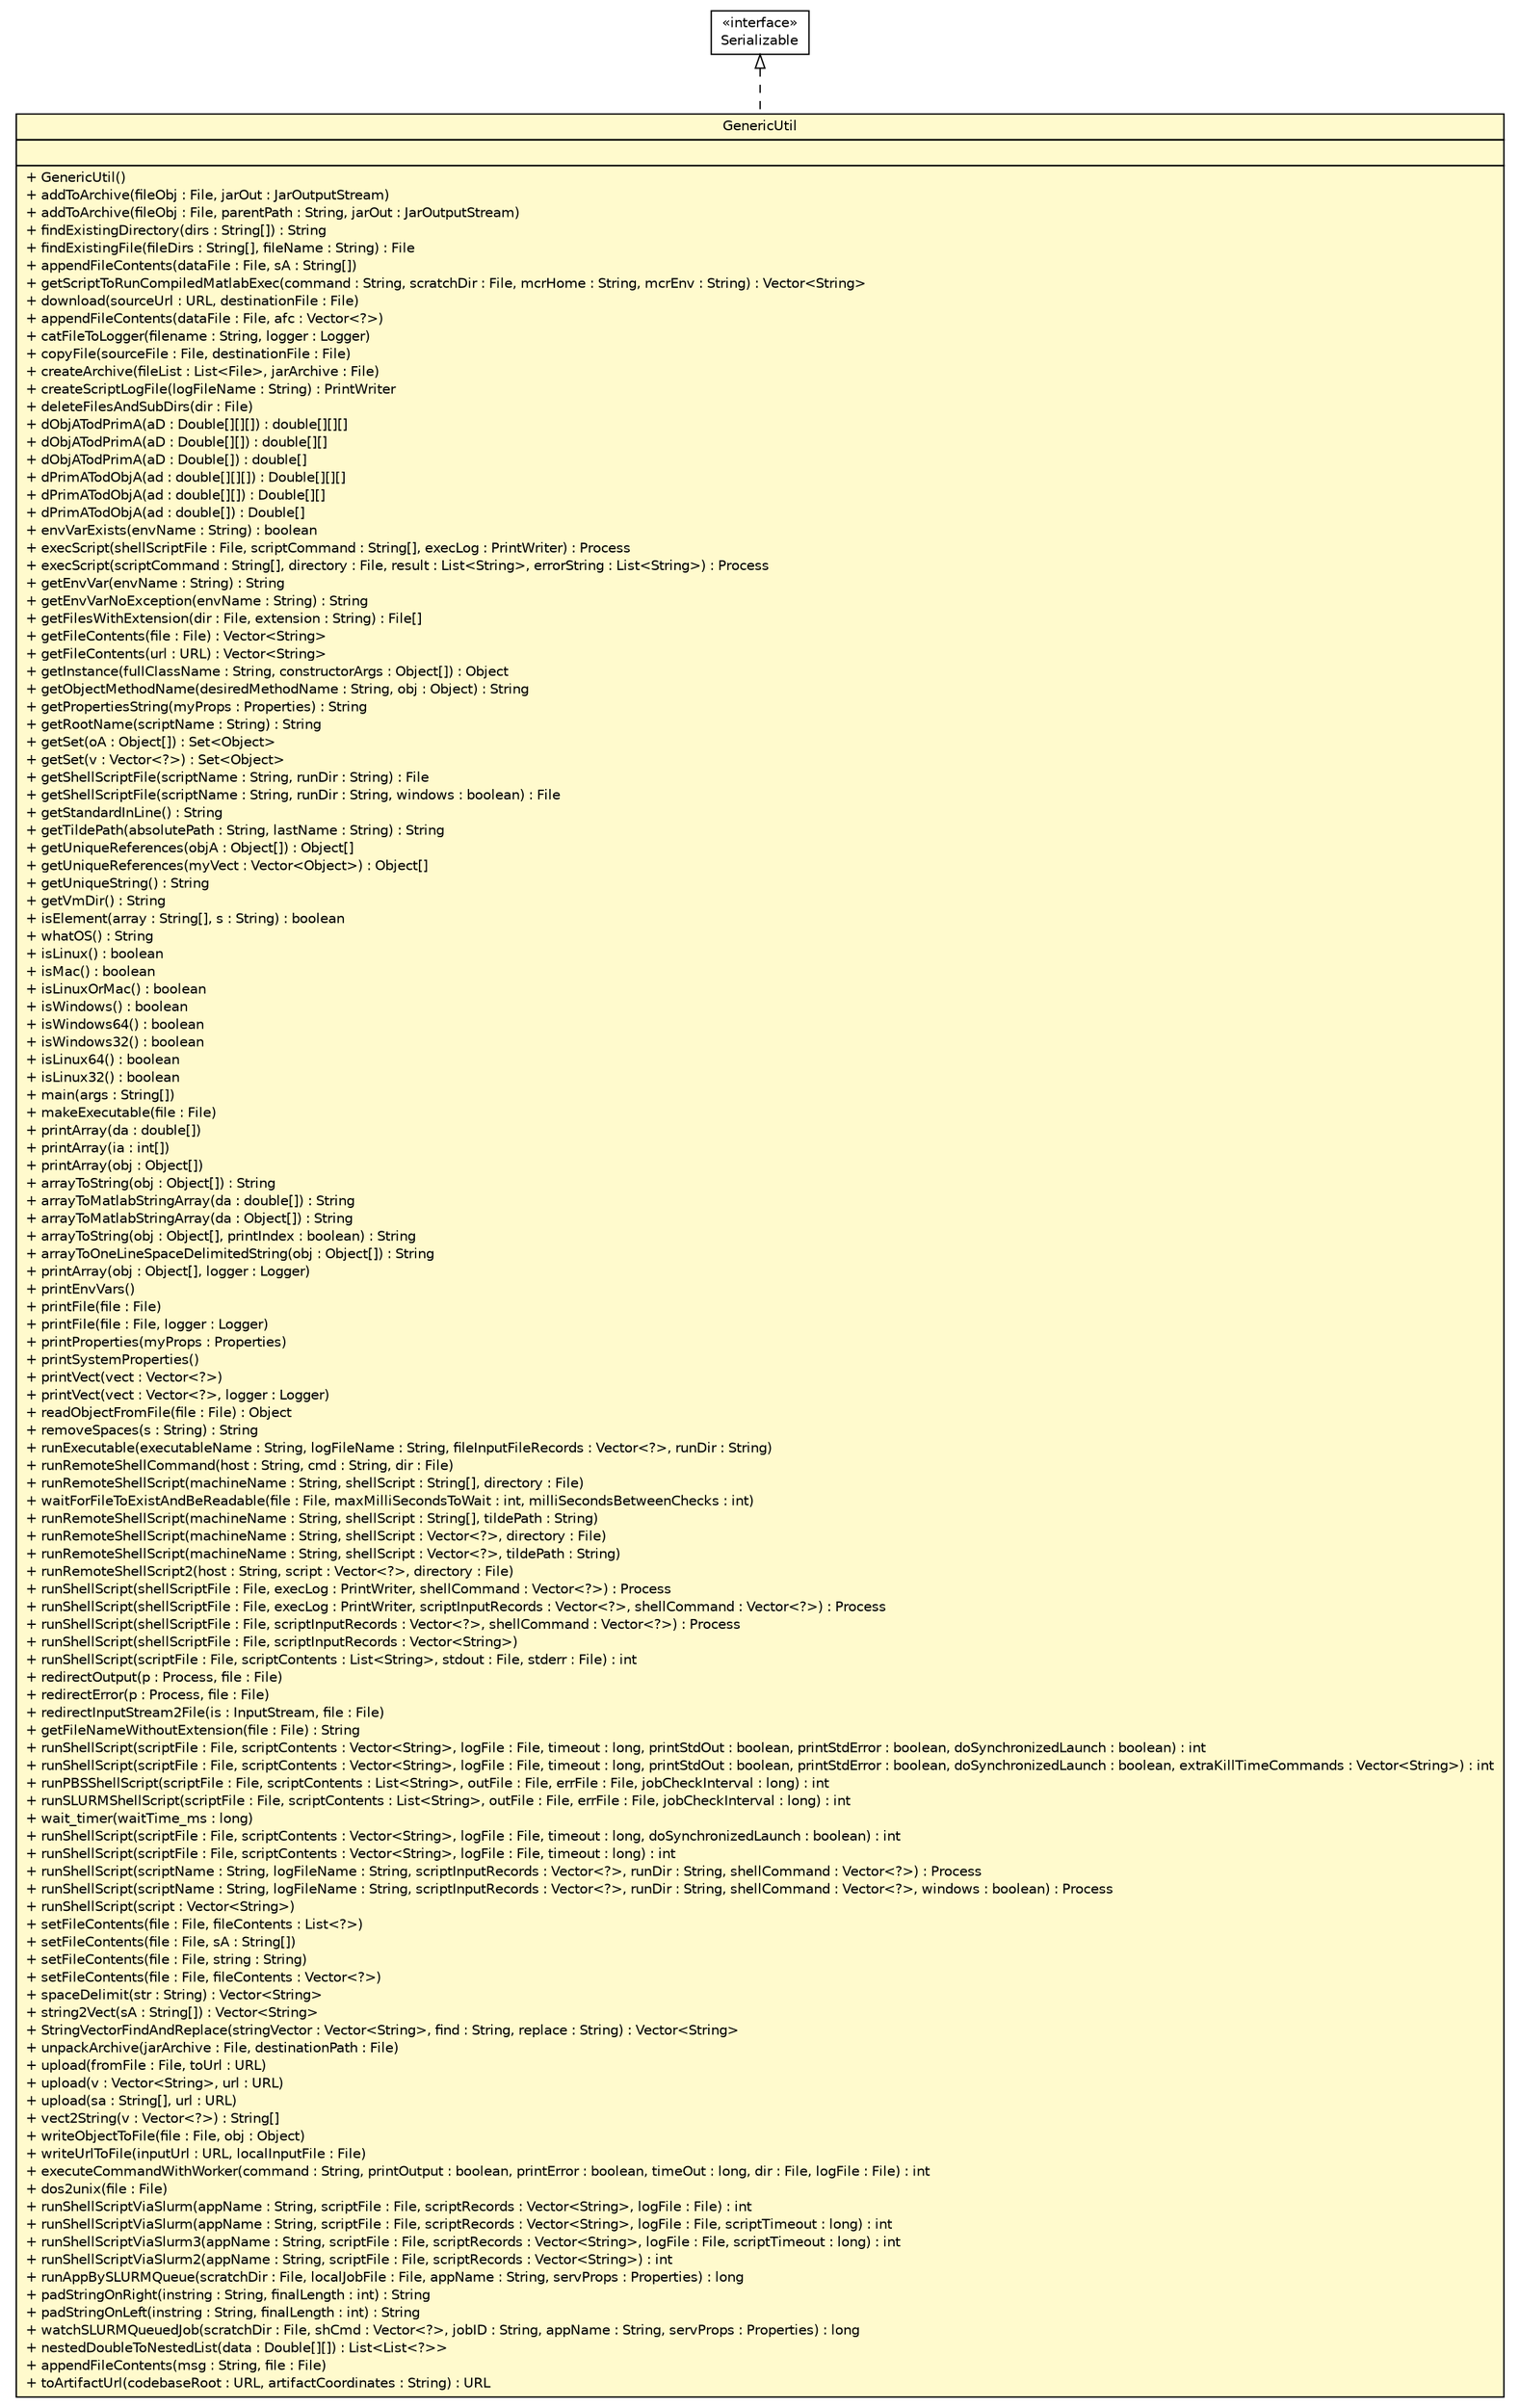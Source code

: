 #!/usr/local/bin/dot
#
# Class diagram 
# Generated by UMLGraph version R5_6 (http://www.umlgraph.org/)
#

digraph G {
	edge [fontname="Helvetica",fontsize=10,labelfontname="Helvetica",labelfontsize=10];
	node [fontname="Helvetica",fontsize=10,shape=plaintext];
	nodesep=0.25;
	ranksep=0.5;
	// sorcer.util.GenericUtil
	c260828 [label=<<table title="sorcer.util.GenericUtil" border="0" cellborder="1" cellspacing="0" cellpadding="2" port="p" bgcolor="lemonChiffon" href="./GenericUtil.html">
		<tr><td><table border="0" cellspacing="0" cellpadding="1">
<tr><td align="center" balign="center"> GenericUtil </td></tr>
		</table></td></tr>
		<tr><td><table border="0" cellspacing="0" cellpadding="1">
<tr><td align="left" balign="left">  </td></tr>
		</table></td></tr>
		<tr><td><table border="0" cellspacing="0" cellpadding="1">
<tr><td align="left" balign="left"> + GenericUtil() </td></tr>
<tr><td align="left" balign="left"> + addToArchive(fileObj : File, jarOut : JarOutputStream) </td></tr>
<tr><td align="left" balign="left"> + addToArchive(fileObj : File, parentPath : String, jarOut : JarOutputStream) </td></tr>
<tr><td align="left" balign="left"> + findExistingDirectory(dirs : String[]) : String </td></tr>
<tr><td align="left" balign="left"> + findExistingFile(fileDirs : String[], fileName : String) : File </td></tr>
<tr><td align="left" balign="left"> + appendFileContents(dataFile : File, sA : String[]) </td></tr>
<tr><td align="left" balign="left"> + getScriptToRunCompiledMatlabExec(command : String, scratchDir : File, mcrHome : String, mcrEnv : String) : Vector&lt;String&gt; </td></tr>
<tr><td align="left" balign="left"> + download(sourceUrl : URL, destinationFile : File) </td></tr>
<tr><td align="left" balign="left"> + appendFileContents(dataFile : File, afc : Vector&lt;?&gt;) </td></tr>
<tr><td align="left" balign="left"> + catFileToLogger(filename : String, logger : Logger) </td></tr>
<tr><td align="left" balign="left"> + copyFile(sourceFile : File, destinationFile : File) </td></tr>
<tr><td align="left" balign="left"> + createArchive(fileList : List&lt;File&gt;, jarArchive : File) </td></tr>
<tr><td align="left" balign="left"> + createScriptLogFile(logFileName : String) : PrintWriter </td></tr>
<tr><td align="left" balign="left"> + deleteFilesAndSubDirs(dir : File) </td></tr>
<tr><td align="left" balign="left"> + dObjATodPrimA(aD : Double[][][]) : double[][][] </td></tr>
<tr><td align="left" balign="left"> + dObjATodPrimA(aD : Double[][]) : double[][] </td></tr>
<tr><td align="left" balign="left"> + dObjATodPrimA(aD : Double[]) : double[] </td></tr>
<tr><td align="left" balign="left"> + dPrimATodObjA(ad : double[][][]) : Double[][][] </td></tr>
<tr><td align="left" balign="left"> + dPrimATodObjA(ad : double[][]) : Double[][] </td></tr>
<tr><td align="left" balign="left"> + dPrimATodObjA(ad : double[]) : Double[] </td></tr>
<tr><td align="left" balign="left"> + envVarExists(envName : String) : boolean </td></tr>
<tr><td align="left" balign="left"> + execScript(shellScriptFile : File, scriptCommand : String[], execLog : PrintWriter) : Process </td></tr>
<tr><td align="left" balign="left"> + execScript(scriptCommand : String[], directory : File, result : List&lt;String&gt;, errorString : List&lt;String&gt;) : Process </td></tr>
<tr><td align="left" balign="left"> + getEnvVar(envName : String) : String </td></tr>
<tr><td align="left" balign="left"> + getEnvVarNoException(envName : String) : String </td></tr>
<tr><td align="left" balign="left"> + getFilesWithExtension(dir : File, extension : String) : File[] </td></tr>
<tr><td align="left" balign="left"> + getFileContents(file : File) : Vector&lt;String&gt; </td></tr>
<tr><td align="left" balign="left"> + getFileContents(url : URL) : Vector&lt;String&gt; </td></tr>
<tr><td align="left" balign="left"> + getInstance(fullClassName : String, constructorArgs : Object[]) : Object </td></tr>
<tr><td align="left" balign="left"> + getObjectMethodName(desiredMethodName : String, obj : Object) : String </td></tr>
<tr><td align="left" balign="left"> + getPropertiesString(myProps : Properties) : String </td></tr>
<tr><td align="left" balign="left"> + getRootName(scriptName : String) : String </td></tr>
<tr><td align="left" balign="left"> + getSet(oA : Object[]) : Set&lt;Object&gt; </td></tr>
<tr><td align="left" balign="left"> + getSet(v : Vector&lt;?&gt;) : Set&lt;Object&gt; </td></tr>
<tr><td align="left" balign="left"> + getShellScriptFile(scriptName : String, runDir : String) : File </td></tr>
<tr><td align="left" balign="left"> + getShellScriptFile(scriptName : String, runDir : String, windows : boolean) : File </td></tr>
<tr><td align="left" balign="left"> + getStandardInLine() : String </td></tr>
<tr><td align="left" balign="left"> + getTildePath(absolutePath : String, lastName : String) : String </td></tr>
<tr><td align="left" balign="left"> + getUniqueReferences(objA : Object[]) : Object[] </td></tr>
<tr><td align="left" balign="left"> + getUniqueReferences(myVect : Vector&lt;Object&gt;) : Object[] </td></tr>
<tr><td align="left" balign="left"> + getUniqueString() : String </td></tr>
<tr><td align="left" balign="left"> + getVmDir() : String </td></tr>
<tr><td align="left" balign="left"> + isElement(array : String[], s : String) : boolean </td></tr>
<tr><td align="left" balign="left"> + whatOS() : String </td></tr>
<tr><td align="left" balign="left"> + isLinux() : boolean </td></tr>
<tr><td align="left" balign="left"> + isMac() : boolean </td></tr>
<tr><td align="left" balign="left"> + isLinuxOrMac() : boolean </td></tr>
<tr><td align="left" balign="left"> + isWindows() : boolean </td></tr>
<tr><td align="left" balign="left"> + isWindows64() : boolean </td></tr>
<tr><td align="left" balign="left"> + isWindows32() : boolean </td></tr>
<tr><td align="left" balign="left"> + isLinux64() : boolean </td></tr>
<tr><td align="left" balign="left"> + isLinux32() : boolean </td></tr>
<tr><td align="left" balign="left"> + main(args : String[]) </td></tr>
<tr><td align="left" balign="left"> + makeExecutable(file : File) </td></tr>
<tr><td align="left" balign="left"> + printArray(da : double[]) </td></tr>
<tr><td align="left" balign="left"> + printArray(ia : int[]) </td></tr>
<tr><td align="left" balign="left"> + printArray(obj : Object[]) </td></tr>
<tr><td align="left" balign="left"> + arrayToString(obj : Object[]) : String </td></tr>
<tr><td align="left" balign="left"> + arrayToMatlabStringArray(da : double[]) : String </td></tr>
<tr><td align="left" balign="left"> + arrayToMatlabStringArray(da : Object[]) : String </td></tr>
<tr><td align="left" balign="left"> + arrayToString(obj : Object[], printIndex : boolean) : String </td></tr>
<tr><td align="left" balign="left"> + arrayToOneLineSpaceDelimitedString(obj : Object[]) : String </td></tr>
<tr><td align="left" balign="left"> + printArray(obj : Object[], logger : Logger) </td></tr>
<tr><td align="left" balign="left"> + printEnvVars() </td></tr>
<tr><td align="left" balign="left"> + printFile(file : File) </td></tr>
<tr><td align="left" balign="left"> + printFile(file : File, logger : Logger) </td></tr>
<tr><td align="left" balign="left"> + printProperties(myProps : Properties) </td></tr>
<tr><td align="left" balign="left"> + printSystemProperties() </td></tr>
<tr><td align="left" balign="left"> + printVect(vect : Vector&lt;?&gt;) </td></tr>
<tr><td align="left" balign="left"> + printVect(vect : Vector&lt;?&gt;, logger : Logger) </td></tr>
<tr><td align="left" balign="left"> + readObjectFromFile(file : File) : Object </td></tr>
<tr><td align="left" balign="left"> + removeSpaces(s : String) : String </td></tr>
<tr><td align="left" balign="left"> + runExecutable(executableName : String, logFileName : String, fileInputFileRecords : Vector&lt;?&gt;, runDir : String) </td></tr>
<tr><td align="left" balign="left"> + runRemoteShellCommand(host : String, cmd : String, dir : File) </td></tr>
<tr><td align="left" balign="left"> + runRemoteShellScript(machineName : String, shellScript : String[], directory : File) </td></tr>
<tr><td align="left" balign="left"> + waitForFileToExistAndBeReadable(file : File, maxMilliSecondsToWait : int, milliSecondsBetweenChecks : int) </td></tr>
<tr><td align="left" balign="left"> + runRemoteShellScript(machineName : String, shellScript : String[], tildePath : String) </td></tr>
<tr><td align="left" balign="left"> + runRemoteShellScript(machineName : String, shellScript : Vector&lt;?&gt;, directory : File) </td></tr>
<tr><td align="left" balign="left"> + runRemoteShellScript(machineName : String, shellScript : Vector&lt;?&gt;, tildePath : String) </td></tr>
<tr><td align="left" balign="left"> + runRemoteShellScript2(host : String, script : Vector&lt;?&gt;, directory : File) </td></tr>
<tr><td align="left" balign="left"> + runShellScript(shellScriptFile : File, execLog : PrintWriter, shellCommand : Vector&lt;?&gt;) : Process </td></tr>
<tr><td align="left" balign="left"> + runShellScript(shellScriptFile : File, execLog : PrintWriter, scriptInputRecords : Vector&lt;?&gt;, shellCommand : Vector&lt;?&gt;) : Process </td></tr>
<tr><td align="left" balign="left"> + runShellScript(shellScriptFile : File, scriptInputRecords : Vector&lt;?&gt;, shellCommand : Vector&lt;?&gt;) : Process </td></tr>
<tr><td align="left" balign="left"> + runShellScript(shellScriptFile : File, scriptInputRecords : Vector&lt;String&gt;) </td></tr>
<tr><td align="left" balign="left"> + runShellScript(scriptFile : File, scriptContents : List&lt;String&gt;, stdout : File, stderr : File) : int </td></tr>
<tr><td align="left" balign="left"> + redirectOutput(p : Process, file : File) </td></tr>
<tr><td align="left" balign="left"> + redirectError(p : Process, file : File) </td></tr>
<tr><td align="left" balign="left"> + redirectInputStream2File(is : InputStream, file : File) </td></tr>
<tr><td align="left" balign="left"> + getFileNameWithoutExtension(file : File) : String </td></tr>
<tr><td align="left" balign="left"> + runShellScript(scriptFile : File, scriptContents : Vector&lt;String&gt;, logFile : File, timeout : long, printStdOut : boolean, printStdError : boolean, doSynchronizedLaunch : boolean) : int </td></tr>
<tr><td align="left" balign="left"> + runShellScript(scriptFile : File, scriptContents : Vector&lt;String&gt;, logFile : File, timeout : long, printStdOut : boolean, printStdError : boolean, doSynchronizedLaunch : boolean, extraKillTimeCommands : Vector&lt;String&gt;) : int </td></tr>
<tr><td align="left" balign="left"> + runPBSShellScript(scriptFile : File, scriptContents : List&lt;String&gt;, outFile : File, errFile : File, jobCheckInterval : long) : int </td></tr>
<tr><td align="left" balign="left"> + runSLURMShellScript(scriptFile : File, scriptContents : List&lt;String&gt;, outFile : File, errFile : File, jobCheckInterval : long) : int </td></tr>
<tr><td align="left" balign="left"> + wait_timer(waitTime_ms : long) </td></tr>
<tr><td align="left" balign="left"> + runShellScript(scriptFile : File, scriptContents : Vector&lt;String&gt;, logFile : File, timeout : long, doSynchronizedLaunch : boolean) : int </td></tr>
<tr><td align="left" balign="left"> + runShellScript(scriptFile : File, scriptContents : Vector&lt;String&gt;, logFile : File, timeout : long) : int </td></tr>
<tr><td align="left" balign="left"> + runShellScript(scriptName : String, logFileName : String, scriptInputRecords : Vector&lt;?&gt;, runDir : String, shellCommand : Vector&lt;?&gt;) : Process </td></tr>
<tr><td align="left" balign="left"> + runShellScript(scriptName : String, logFileName : String, scriptInputRecords : Vector&lt;?&gt;, runDir : String, shellCommand : Vector&lt;?&gt;, windows : boolean) : Process </td></tr>
<tr><td align="left" balign="left"> + runShellScript(script : Vector&lt;String&gt;) </td></tr>
<tr><td align="left" balign="left"> + setFileContents(file : File, fileContents : List&lt;?&gt;) </td></tr>
<tr><td align="left" balign="left"> + setFileContents(file : File, sA : String[]) </td></tr>
<tr><td align="left" balign="left"> + setFileContents(file : File, string : String) </td></tr>
<tr><td align="left" balign="left"> + setFileContents(file : File, fileContents : Vector&lt;?&gt;) </td></tr>
<tr><td align="left" balign="left"> + spaceDelimit(str : String) : Vector&lt;String&gt; </td></tr>
<tr><td align="left" balign="left"> + string2Vect(sA : String[]) : Vector&lt;String&gt; </td></tr>
<tr><td align="left" balign="left"> + StringVectorFindAndReplace(stringVector : Vector&lt;String&gt;, find : String, replace : String) : Vector&lt;String&gt; </td></tr>
<tr><td align="left" balign="left"> + unpackArchive(jarArchive : File, destinationPath : File) </td></tr>
<tr><td align="left" balign="left"> + upload(fromFile : File, toUrl : URL) </td></tr>
<tr><td align="left" balign="left"> + upload(v : Vector&lt;String&gt;, url : URL) </td></tr>
<tr><td align="left" balign="left"> + upload(sa : String[], url : URL) </td></tr>
<tr><td align="left" balign="left"> + vect2String(v : Vector&lt;?&gt;) : String[] </td></tr>
<tr><td align="left" balign="left"> + writeObjectToFile(file : File, obj : Object) </td></tr>
<tr><td align="left" balign="left"> + writeUrlToFile(inputUrl : URL, localInputFile : File) </td></tr>
<tr><td align="left" balign="left"> + executeCommandWithWorker(command : String, printOutput : boolean, printError : boolean, timeOut : long, dir : File, logFile : File) : int </td></tr>
<tr><td align="left" balign="left"> + dos2unix(file : File) </td></tr>
<tr><td align="left" balign="left"> + runShellScriptViaSlurm(appName : String, scriptFile : File, scriptRecords : Vector&lt;String&gt;, logFile : File) : int </td></tr>
<tr><td align="left" balign="left"> + runShellScriptViaSlurm(appName : String, scriptFile : File, scriptRecords : Vector&lt;String&gt;, logFile : File, scriptTimeout : long) : int </td></tr>
<tr><td align="left" balign="left"> + runShellScriptViaSlurm3(appName : String, scriptFile : File, scriptRecords : Vector&lt;String&gt;, logFile : File, scriptTimeout : long) : int </td></tr>
<tr><td align="left" balign="left"> + runShellScriptViaSlurm2(appName : String, scriptFile : File, scriptRecords : Vector&lt;String&gt;) : int </td></tr>
<tr><td align="left" balign="left"> + runAppBySLURMQueue(scratchDir : File, localJobFile : File, appName : String, servProps : Properties) : long </td></tr>
<tr><td align="left" balign="left"> + padStringOnRight(instring : String, finalLength : int) : String </td></tr>
<tr><td align="left" balign="left"> + padStringOnLeft(instring : String, finalLength : int) : String </td></tr>
<tr><td align="left" balign="left"> + watchSLURMQueuedJob(scratchDir : File, shCmd : Vector&lt;?&gt;, jobID : String, appName : String, servProps : Properties) : long </td></tr>
<tr><td align="left" balign="left"> + nestedDoubleToNestedList(data : Double[][]) : List&lt;List&lt;?&gt;&gt; </td></tr>
<tr><td align="left" balign="left"> + appendFileContents(msg : String, file : File) </td></tr>
<tr><td align="left" balign="left"> + toArtifactUrl(codebaseRoot : URL, artifactCoordinates : String) : URL </td></tr>
		</table></td></tr>
		</table>>, URL="./GenericUtil.html", fontname="Helvetica", fontcolor="black", fontsize=10.0];
	//sorcer.util.GenericUtil implements java.io.Serializable
	c261518:p -> c260828:p [dir=back,arrowtail=empty,style=dashed];
	// java.io.Serializable
	c261518 [label=<<table title="java.io.Serializable" border="0" cellborder="1" cellspacing="0" cellpadding="2" port="p" href="http://docs.oracle.com/javase/7/docs/api/java/io/Serializable.html">
		<tr><td><table border="0" cellspacing="0" cellpadding="1">
<tr><td align="center" balign="center"> &#171;interface&#187; </td></tr>
<tr><td align="center" balign="center"> Serializable </td></tr>
		</table></td></tr>
		</table>>, URL="http://docs.oracle.com/javase/7/docs/api/java/io/Serializable.html", fontname="Helvetica", fontcolor="black", fontsize=10.0];
}


